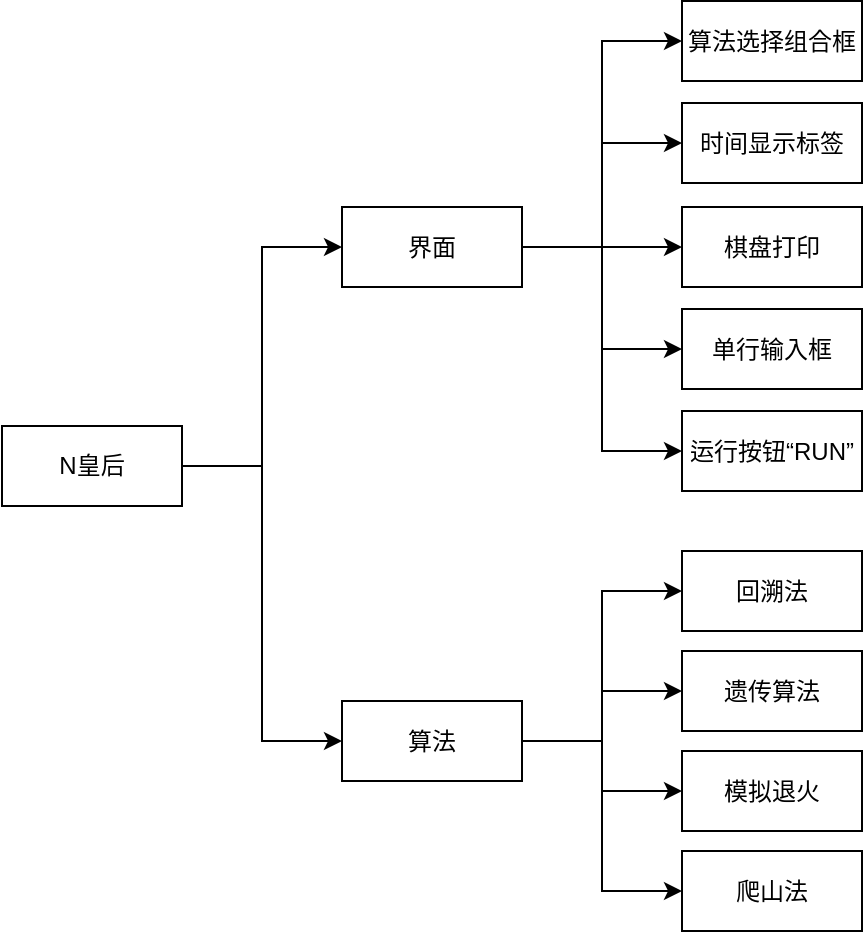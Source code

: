 <mxfile version="12.4.2" type="device" pages="1"><diagram id="baynOqmPrhO29xjFcwup" name="第 1 页"><mxGraphModel dx="1182" dy="712" grid="1" gridSize="10" guides="1" tooltips="1" connect="1" arrows="1" fold="1" page="1" pageScale="1" pageWidth="1169" pageHeight="827" math="0" shadow="0"><root><mxCell id="0"/><mxCell id="1" parent="0"/><mxCell id="g0U_Y7V_lCpZ4PyCyI-B-10" style="edgeStyle=orthogonalEdgeStyle;rounded=0;orthogonalLoop=1;jettySize=auto;html=1;exitX=1;exitY=0.5;exitDx=0;exitDy=0;entryX=0;entryY=0.5;entryDx=0;entryDy=0;" edge="1" parent="1" source="g0U_Y7V_lCpZ4PyCyI-B-1" target="g0U_Y7V_lCpZ4PyCyI-B-2"><mxGeometry relative="1" as="geometry"/></mxCell><mxCell id="g0U_Y7V_lCpZ4PyCyI-B-11" style="edgeStyle=orthogonalEdgeStyle;rounded=0;orthogonalLoop=1;jettySize=auto;html=1;exitX=1;exitY=0.5;exitDx=0;exitDy=0;entryX=0;entryY=0.5;entryDx=0;entryDy=0;" edge="1" parent="1" source="g0U_Y7V_lCpZ4PyCyI-B-1" target="g0U_Y7V_lCpZ4PyCyI-B-3"><mxGeometry relative="1" as="geometry"/></mxCell><mxCell id="g0U_Y7V_lCpZ4PyCyI-B-1" value="N皇后" style="rounded=0;whiteSpace=wrap;html=1;" vertex="1" parent="1"><mxGeometry x="170" y="370" width="90" height="40" as="geometry"/></mxCell><mxCell id="g0U_Y7V_lCpZ4PyCyI-B-12" style="edgeStyle=orthogonalEdgeStyle;rounded=0;orthogonalLoop=1;jettySize=auto;html=1;exitX=1;exitY=0.5;exitDx=0;exitDy=0;entryX=0;entryY=0.5;entryDx=0;entryDy=0;" edge="1" parent="1" source="g0U_Y7V_lCpZ4PyCyI-B-2" target="g0U_Y7V_lCpZ4PyCyI-B-6"><mxGeometry relative="1" as="geometry"/></mxCell><mxCell id="g0U_Y7V_lCpZ4PyCyI-B-13" style="edgeStyle=orthogonalEdgeStyle;rounded=0;orthogonalLoop=1;jettySize=auto;html=1;exitX=1;exitY=0.5;exitDx=0;exitDy=0;entryX=0;entryY=0.5;entryDx=0;entryDy=0;" edge="1" parent="1" source="g0U_Y7V_lCpZ4PyCyI-B-2" target="g0U_Y7V_lCpZ4PyCyI-B-7"><mxGeometry relative="1" as="geometry"/></mxCell><mxCell id="g0U_Y7V_lCpZ4PyCyI-B-14" style="edgeStyle=orthogonalEdgeStyle;rounded=0;orthogonalLoop=1;jettySize=auto;html=1;exitX=1;exitY=0.5;exitDx=0;exitDy=0;entryX=0;entryY=0.5;entryDx=0;entryDy=0;" edge="1" parent="1" source="g0U_Y7V_lCpZ4PyCyI-B-2" target="g0U_Y7V_lCpZ4PyCyI-B-8"><mxGeometry relative="1" as="geometry"/></mxCell><mxCell id="g0U_Y7V_lCpZ4PyCyI-B-15" style="edgeStyle=orthogonalEdgeStyle;rounded=0;orthogonalLoop=1;jettySize=auto;html=1;exitX=1;exitY=0.5;exitDx=0;exitDy=0;entryX=0;entryY=0.5;entryDx=0;entryDy=0;" edge="1" parent="1" source="g0U_Y7V_lCpZ4PyCyI-B-2" target="g0U_Y7V_lCpZ4PyCyI-B-9"><mxGeometry relative="1" as="geometry"/></mxCell><mxCell id="g0U_Y7V_lCpZ4PyCyI-B-25" style="edgeStyle=orthogonalEdgeStyle;rounded=0;orthogonalLoop=1;jettySize=auto;html=1;exitX=1;exitY=0.5;exitDx=0;exitDy=0;entryX=0;entryY=0.5;entryDx=0;entryDy=0;" edge="1" parent="1" source="g0U_Y7V_lCpZ4PyCyI-B-2" target="g0U_Y7V_lCpZ4PyCyI-B-24"><mxGeometry relative="1" as="geometry"/></mxCell><mxCell id="g0U_Y7V_lCpZ4PyCyI-B-2" value="界面" style="rounded=0;whiteSpace=wrap;html=1;" vertex="1" parent="1"><mxGeometry x="340" y="260.5" width="90" height="40" as="geometry"/></mxCell><mxCell id="g0U_Y7V_lCpZ4PyCyI-B-20" style="edgeStyle=orthogonalEdgeStyle;rounded=0;orthogonalLoop=1;jettySize=auto;html=1;exitX=1;exitY=0.5;exitDx=0;exitDy=0;entryX=0;entryY=0.5;entryDx=0;entryDy=0;" edge="1" parent="1" source="g0U_Y7V_lCpZ4PyCyI-B-3" target="g0U_Y7V_lCpZ4PyCyI-B-16"><mxGeometry relative="1" as="geometry"/></mxCell><mxCell id="g0U_Y7V_lCpZ4PyCyI-B-21" style="edgeStyle=orthogonalEdgeStyle;rounded=0;orthogonalLoop=1;jettySize=auto;html=1;exitX=1;exitY=0.5;exitDx=0;exitDy=0;entryX=0;entryY=0.5;entryDx=0;entryDy=0;" edge="1" parent="1" source="g0U_Y7V_lCpZ4PyCyI-B-3" target="g0U_Y7V_lCpZ4PyCyI-B-17"><mxGeometry relative="1" as="geometry"/></mxCell><mxCell id="g0U_Y7V_lCpZ4PyCyI-B-22" style="edgeStyle=orthogonalEdgeStyle;rounded=0;orthogonalLoop=1;jettySize=auto;html=1;exitX=1;exitY=0.5;exitDx=0;exitDy=0;entryX=0;entryY=0.5;entryDx=0;entryDy=0;" edge="1" parent="1" source="g0U_Y7V_lCpZ4PyCyI-B-3" target="g0U_Y7V_lCpZ4PyCyI-B-18"><mxGeometry relative="1" as="geometry"/></mxCell><mxCell id="g0U_Y7V_lCpZ4PyCyI-B-23" style="edgeStyle=orthogonalEdgeStyle;rounded=0;orthogonalLoop=1;jettySize=auto;html=1;exitX=1;exitY=0.5;exitDx=0;exitDy=0;entryX=0;entryY=0.5;entryDx=0;entryDy=0;" edge="1" parent="1" source="g0U_Y7V_lCpZ4PyCyI-B-3" target="g0U_Y7V_lCpZ4PyCyI-B-19"><mxGeometry relative="1" as="geometry"/></mxCell><mxCell id="g0U_Y7V_lCpZ4PyCyI-B-3" value="算法" style="rounded=0;whiteSpace=wrap;html=1;" vertex="1" parent="1"><mxGeometry x="340" y="507.5" width="90" height="40" as="geometry"/></mxCell><mxCell id="g0U_Y7V_lCpZ4PyCyI-B-6" value="算法选择组合框" style="rounded=0;whiteSpace=wrap;html=1;" vertex="1" parent="1"><mxGeometry x="510" y="157.5" width="90" height="40" as="geometry"/></mxCell><mxCell id="g0U_Y7V_lCpZ4PyCyI-B-7" value="时间显示标签" style="rounded=0;whiteSpace=wrap;html=1;" vertex="1" parent="1"><mxGeometry x="510" y="208.5" width="90" height="40" as="geometry"/></mxCell><mxCell id="g0U_Y7V_lCpZ4PyCyI-B-8" value="单行输入框" style="rounded=0;whiteSpace=wrap;html=1;" vertex="1" parent="1"><mxGeometry x="510" y="311.5" width="90" height="40" as="geometry"/></mxCell><mxCell id="g0U_Y7V_lCpZ4PyCyI-B-9" value="运行按钮“RUN”" style="rounded=0;whiteSpace=wrap;html=1;" vertex="1" parent="1"><mxGeometry x="510" y="362.5" width="90" height="40" as="geometry"/></mxCell><mxCell id="g0U_Y7V_lCpZ4PyCyI-B-16" value="回溯法" style="rounded=0;whiteSpace=wrap;html=1;" vertex="1" parent="1"><mxGeometry x="510" y="432.5" width="90" height="40" as="geometry"/></mxCell><mxCell id="g0U_Y7V_lCpZ4PyCyI-B-17" value="遗传算法" style="rounded=0;whiteSpace=wrap;html=1;" vertex="1" parent="1"><mxGeometry x="510" y="482.5" width="90" height="40" as="geometry"/></mxCell><mxCell id="g0U_Y7V_lCpZ4PyCyI-B-18" value="模拟退火" style="rounded=0;whiteSpace=wrap;html=1;" vertex="1" parent="1"><mxGeometry x="510" y="532.5" width="90" height="40" as="geometry"/></mxCell><mxCell id="g0U_Y7V_lCpZ4PyCyI-B-19" value="爬山法" style="rounded=0;whiteSpace=wrap;html=1;" vertex="1" parent="1"><mxGeometry x="510" y="582.5" width="90" height="40" as="geometry"/></mxCell><mxCell id="g0U_Y7V_lCpZ4PyCyI-B-24" value="棋盘打印" style="rounded=0;whiteSpace=wrap;html=1;" vertex="1" parent="1"><mxGeometry x="510" y="260.5" width="90" height="40" as="geometry"/></mxCell></root></mxGraphModel></diagram></mxfile>